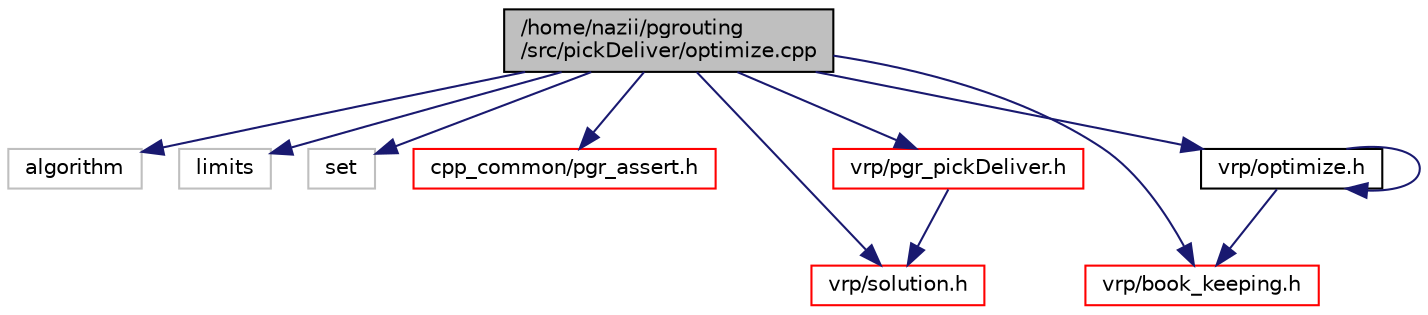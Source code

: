 digraph "/home/nazii/pgrouting/src/pickDeliver/optimize.cpp"
{
  edge [fontname="Helvetica",fontsize="10",labelfontname="Helvetica",labelfontsize="10"];
  node [fontname="Helvetica",fontsize="10",shape=record];
  Node0 [label="/home/nazii/pgrouting\l/src/pickDeliver/optimize.cpp",height=0.2,width=0.4,color="black", fillcolor="grey75", style="filled", fontcolor="black"];
  Node0 -> Node1 [color="midnightblue",fontsize="10",style="solid",fontname="Helvetica"];
  Node1 [label="algorithm",height=0.2,width=0.4,color="grey75", fillcolor="white", style="filled"];
  Node0 -> Node2 [color="midnightblue",fontsize="10",style="solid",fontname="Helvetica"];
  Node2 [label="limits",height=0.2,width=0.4,color="grey75", fillcolor="white", style="filled"];
  Node0 -> Node3 [color="midnightblue",fontsize="10",style="solid",fontname="Helvetica"];
  Node3 [label="set",height=0.2,width=0.4,color="grey75", fillcolor="white", style="filled"];
  Node0 -> Node4 [color="midnightblue",fontsize="10",style="solid",fontname="Helvetica"];
  Node4 [label="cpp_common/pgr_assert.h",height=0.2,width=0.4,color="red", fillcolor="white", style="filled",URL="$pgr__assert_8h.html",tooltip="Assertions Handling. "];
  Node0 -> Node7 [color="midnightblue",fontsize="10",style="solid",fontname="Helvetica"];
  Node7 [label="vrp/solution.h",height=0.2,width=0.4,color="red", fillcolor="white", style="filled",URL="$solution_8h.html"];
  Node0 -> Node41 [color="midnightblue",fontsize="10",style="solid",fontname="Helvetica"];
  Node41 [label="vrp/book_keeping.h",height=0.2,width=0.4,color="red", fillcolor="white", style="filled",URL="$book__keeping_8h.html"];
  Node0 -> Node43 [color="midnightblue",fontsize="10",style="solid",fontname="Helvetica"];
  Node43 [label="vrp/optimize.h",height=0.2,width=0.4,color="black", fillcolor="white", style="filled",URL="$optimize_8h.html"];
  Node43 -> Node43 [color="midnightblue",fontsize="10",style="solid",fontname="Helvetica"];
  Node43 -> Node41 [color="midnightblue",fontsize="10",style="solid",fontname="Helvetica"];
  Node0 -> Node44 [color="midnightblue",fontsize="10",style="solid",fontname="Helvetica"];
  Node44 [label="vrp/pgr_pickDeliver.h",height=0.2,width=0.4,color="red", fillcolor="white", style="filled",URL="$pgr__pickDeliver_8h.html"];
  Node44 -> Node7 [color="midnightblue",fontsize="10",style="solid",fontname="Helvetica"];
}
